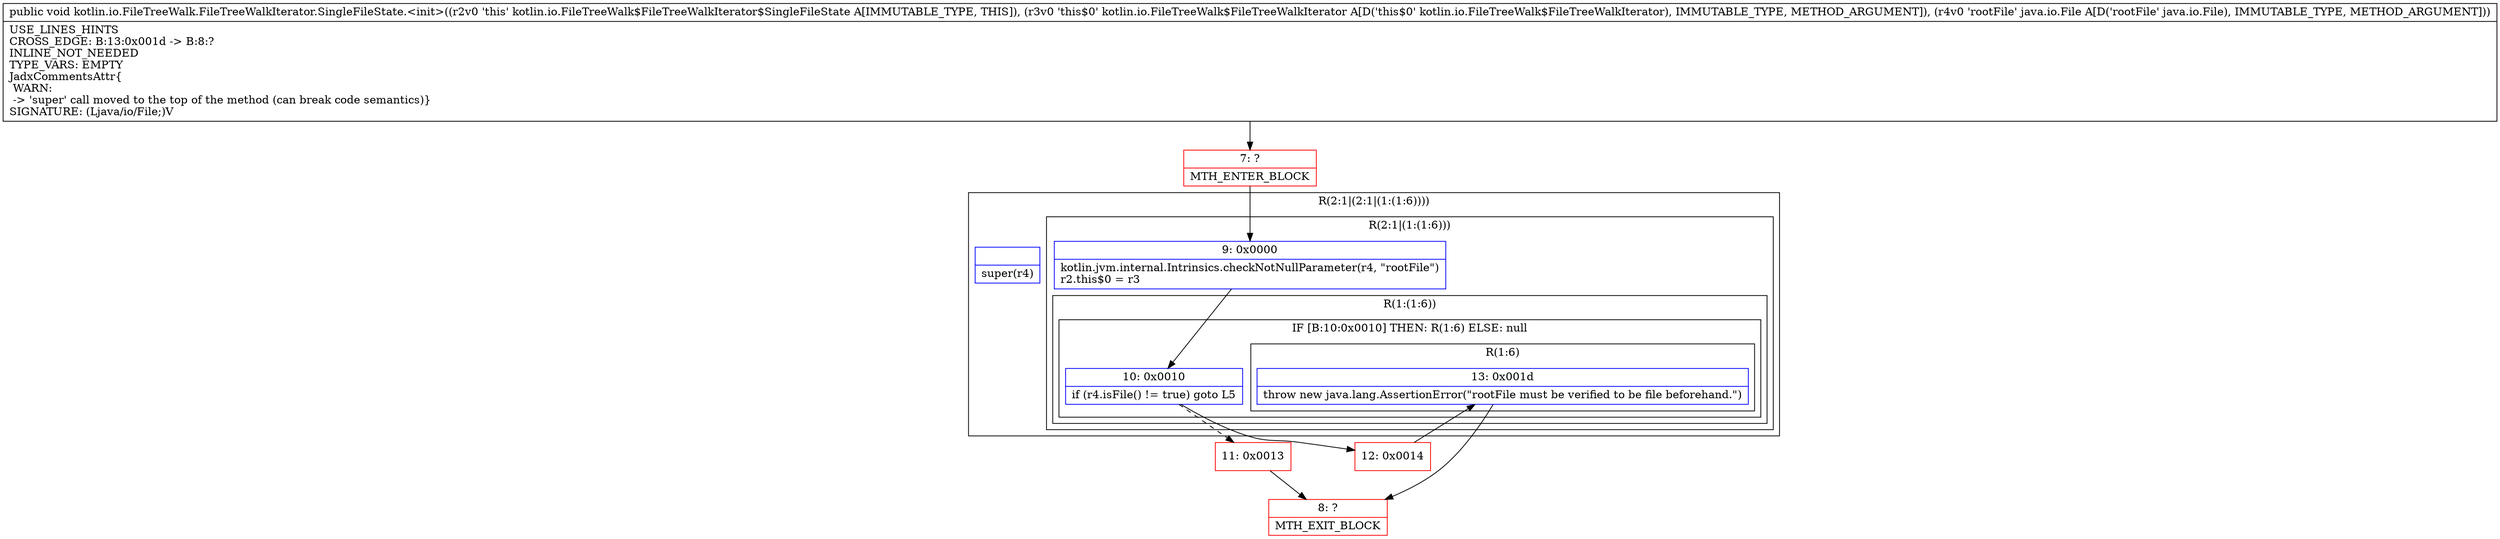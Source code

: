 digraph "CFG forkotlin.io.FileTreeWalk.FileTreeWalkIterator.SingleFileState.\<init\>(Lkotlin\/io\/FileTreeWalk$FileTreeWalkIterator;Ljava\/io\/File;)V" {
subgraph cluster_Region_792301759 {
label = "R(2:1|(2:1|(1:(1:6))))";
node [shape=record,color=blue];
Node_InsnContainer_808135004 [shape=record,label="{|super(r4)\l}"];
subgraph cluster_Region_530253517 {
label = "R(2:1|(1:(1:6)))";
node [shape=record,color=blue];
Node_9 [shape=record,label="{9\:\ 0x0000|kotlin.jvm.internal.Intrinsics.checkNotNullParameter(r4, \"rootFile\")\lr2.this$0 = r3\l}"];
subgraph cluster_Region_371311519 {
label = "R(1:(1:6))";
node [shape=record,color=blue];
subgraph cluster_IfRegion_1979585932 {
label = "IF [B:10:0x0010] THEN: R(1:6) ELSE: null";
node [shape=record,color=blue];
Node_10 [shape=record,label="{10\:\ 0x0010|if (r4.isFile() != true) goto L5\l}"];
subgraph cluster_Region_485929894 {
label = "R(1:6)";
node [shape=record,color=blue];
Node_13 [shape=record,label="{13\:\ 0x001d|throw new java.lang.AssertionError(\"rootFile must be verified to be file beforehand.\")\l}"];
}
}
}
}
}
Node_7 [shape=record,color=red,label="{7\:\ ?|MTH_ENTER_BLOCK\l}"];
Node_11 [shape=record,color=red,label="{11\:\ 0x0013}"];
Node_8 [shape=record,color=red,label="{8\:\ ?|MTH_EXIT_BLOCK\l}"];
Node_12 [shape=record,color=red,label="{12\:\ 0x0014}"];
MethodNode[shape=record,label="{public void kotlin.io.FileTreeWalk.FileTreeWalkIterator.SingleFileState.\<init\>((r2v0 'this' kotlin.io.FileTreeWalk$FileTreeWalkIterator$SingleFileState A[IMMUTABLE_TYPE, THIS]), (r3v0 'this$0' kotlin.io.FileTreeWalk$FileTreeWalkIterator A[D('this$0' kotlin.io.FileTreeWalk$FileTreeWalkIterator), IMMUTABLE_TYPE, METHOD_ARGUMENT]), (r4v0 'rootFile' java.io.File A[D('rootFile' java.io.File), IMMUTABLE_TYPE, METHOD_ARGUMENT]))  | USE_LINES_HINTS\lCROSS_EDGE: B:13:0x001d \-\> B:8:?\lINLINE_NOT_NEEDED\lTYPE_VARS: EMPTY\lJadxCommentsAttr\{\l WARN: \l \-\> 'super' call moved to the top of the method (can break code semantics)\}\lSIGNATURE: (Ljava\/io\/File;)V\l}"];
MethodNode -> Node_7;Node_9 -> Node_10;
Node_10 -> Node_11[style=dashed];
Node_10 -> Node_12;
Node_13 -> Node_8;
Node_7 -> Node_9;
Node_11 -> Node_8;
Node_12 -> Node_13;
}

